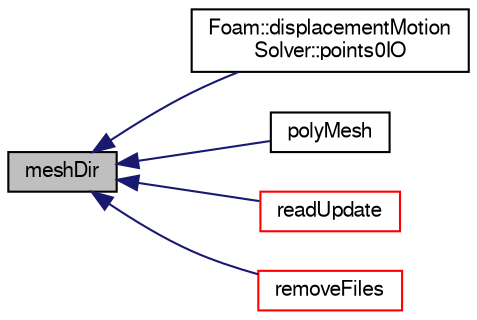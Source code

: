 digraph "meshDir"
{
  bgcolor="transparent";
  edge [fontname="FreeSans",fontsize="10",labelfontname="FreeSans",labelfontsize="10"];
  node [fontname="FreeSans",fontsize="10",shape=record];
  rankdir="LR";
  Node2094 [label="meshDir",height=0.2,width=0.4,color="black", fillcolor="grey75", style="filled", fontcolor="black"];
  Node2094 -> Node2095 [dir="back",color="midnightblue",fontsize="10",style="solid",fontname="FreeSans"];
  Node2095 [label="Foam::displacementMotion\lSolver::points0IO",height=0.2,width=0.4,color="black",URL="$a21574.html#a0343a9934e9ea5d631ae483364288a25",tooltip="Return IO object for points0. "];
  Node2094 -> Node2096 [dir="back",color="midnightblue",fontsize="10",style="solid",fontname="FreeSans"];
  Node2096 [label="polyMesh",height=0.2,width=0.4,color="black",URL="$a27410.html#a86bfdf5a1dd18f6959dc33e02dbe89c1",tooltip="Construct from IOobject. "];
  Node2094 -> Node2097 [dir="back",color="midnightblue",fontsize="10",style="solid",fontname="FreeSans"];
  Node2097 [label="readUpdate",height=0.2,width=0.4,color="red",URL="$a27410.html#a9d298b9dbcdbe96c85e7ea556233a8c2",tooltip="Update the mesh based on the mesh files saved in. "];
  Node2094 -> Node2101 [dir="back",color="midnightblue",fontsize="10",style="solid",fontname="FreeSans"];
  Node2101 [label="removeFiles",height=0.2,width=0.4,color="red",URL="$a27410.html#ab5e5cb1a8fff66e20916f2cb55598650",tooltip="Remove all files from mesh instance. "];
}
